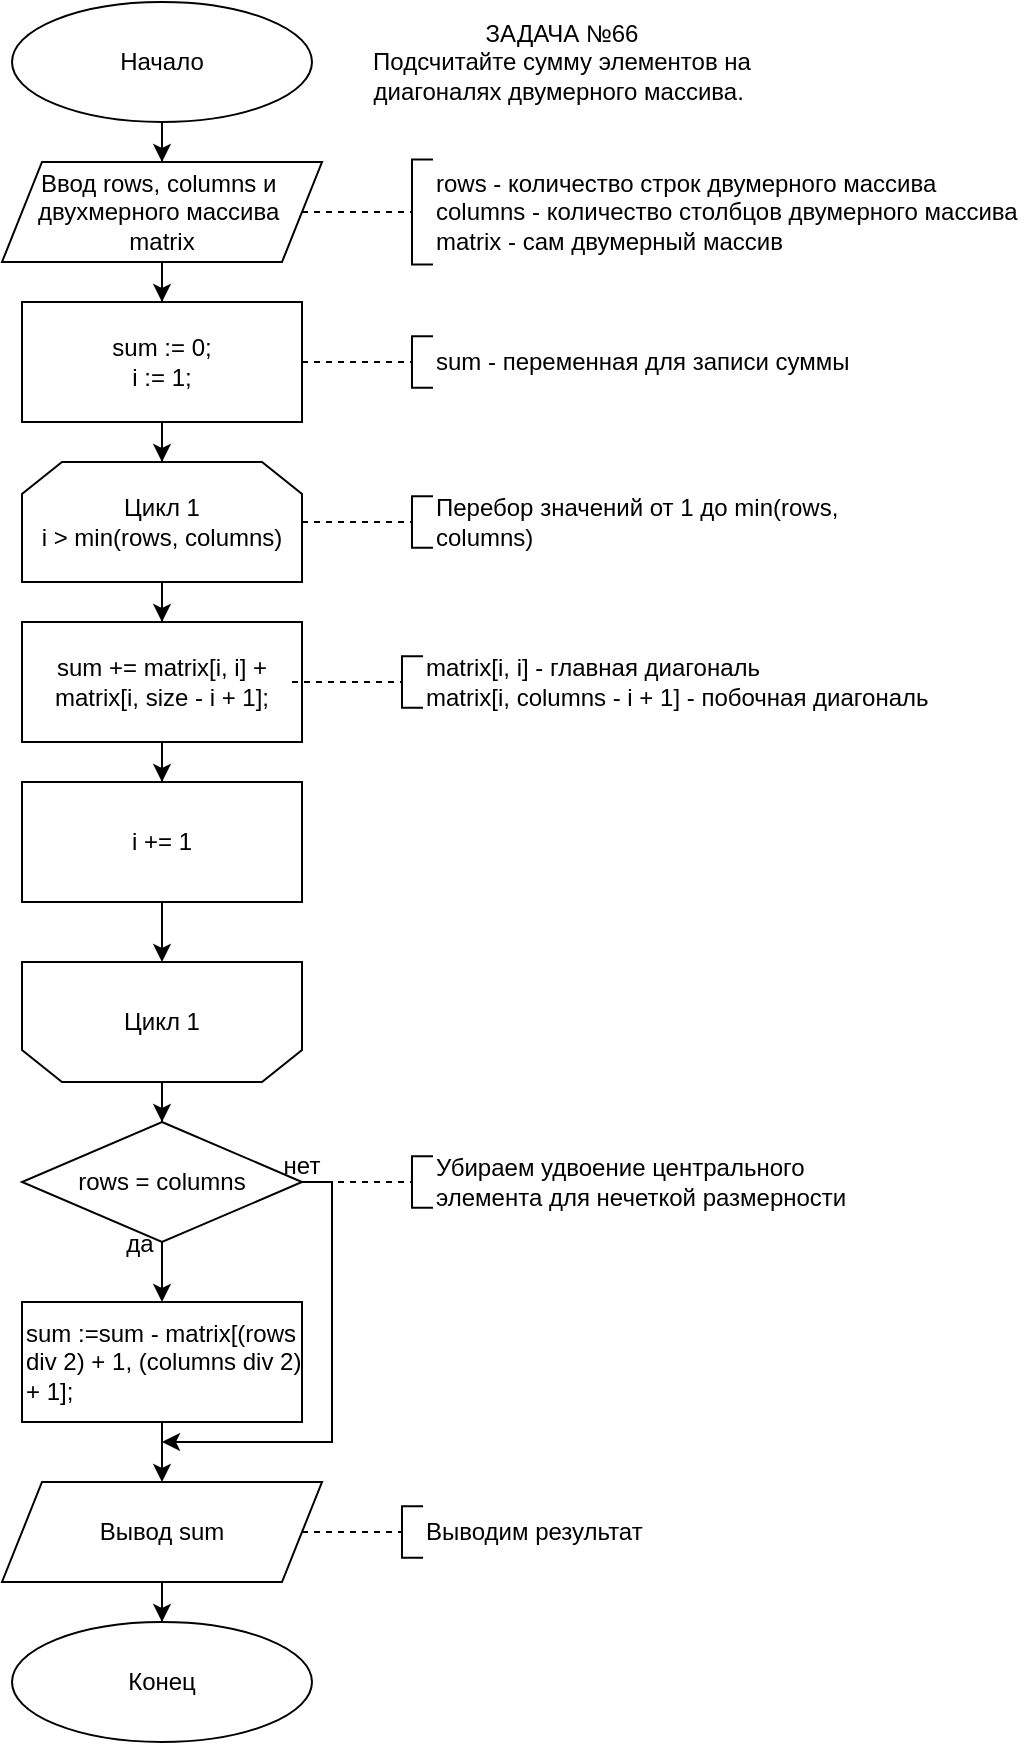 <mxfile version="25.0.3">
  <diagram name="Страница — 1" id="EclzNrds-NZ3ug63e4lx">
    <mxGraphModel dx="1290" dy="1736" grid="1" gridSize="10" guides="1" tooltips="1" connect="1" arrows="1" fold="1" page="1" pageScale="1" pageWidth="827" pageHeight="1169" math="0" shadow="0">
      <root>
        <mxCell id="0" />
        <mxCell id="1" parent="0" />
        <mxCell id="xZHqeH_8xTrkQgz-fUOX-1" style="edgeStyle=orthogonalEdgeStyle;rounded=0;orthogonalLoop=1;jettySize=auto;html=1;" parent="1" source="xZHqeH_8xTrkQgz-fUOX-2" target="xZHqeH_8xTrkQgz-fUOX-4" edge="1">
          <mxGeometry relative="1" as="geometry" />
        </mxCell>
        <mxCell id="xZHqeH_8xTrkQgz-fUOX-2" value="Начало" style="ellipse;whiteSpace=wrap;html=1;" parent="1" vertex="1">
          <mxGeometry x="170" y="-50" width="150" height="60" as="geometry" />
        </mxCell>
        <mxCell id="xZHqeH_8xTrkQgz-fUOX-3" style="edgeStyle=orthogonalEdgeStyle;rounded=0;orthogonalLoop=1;jettySize=auto;html=1;" parent="1" source="xZHqeH_8xTrkQgz-fUOX-4" target="xZHqeH_8xTrkQgz-fUOX-6" edge="1">
          <mxGeometry relative="1" as="geometry" />
        </mxCell>
        <mxCell id="xZHqeH_8xTrkQgz-fUOX-4" value="Ввод rows, columns и&amp;nbsp;&lt;div&gt;двухмерного массива&amp;nbsp;&lt;/div&gt;&lt;div&gt;matrix&lt;/div&gt;" style="shape=parallelogram;perimeter=parallelogramPerimeter;whiteSpace=wrap;html=1;fixedSize=1;" parent="1" vertex="1">
          <mxGeometry x="165" y="30" width="160" height="50" as="geometry" />
        </mxCell>
        <mxCell id="xZHqeH_8xTrkQgz-fUOX-5" style="edgeStyle=orthogonalEdgeStyle;rounded=0;orthogonalLoop=1;jettySize=auto;html=1;" parent="1" source="xZHqeH_8xTrkQgz-fUOX-6" target="xZHqeH_8xTrkQgz-fUOX-9" edge="1">
          <mxGeometry relative="1" as="geometry" />
        </mxCell>
        <mxCell id="xZHqeH_8xTrkQgz-fUOX-6" value="sum := 0;&lt;div&gt;i := 1;&lt;/div&gt;" style="rounded=0;whiteSpace=wrap;html=1;" parent="1" vertex="1">
          <mxGeometry x="175" y="100" width="140" height="60" as="geometry" />
        </mxCell>
        <mxCell id="xZHqeH_8xTrkQgz-fUOX-7" value="Конец" style="ellipse;whiteSpace=wrap;html=1;" parent="1" vertex="1">
          <mxGeometry x="170" y="760" width="150" height="60" as="geometry" />
        </mxCell>
        <mxCell id="xZHqeH_8xTrkQgz-fUOX-8" style="edgeStyle=orthogonalEdgeStyle;rounded=0;orthogonalLoop=1;jettySize=auto;html=1;" parent="1" source="xZHqeH_8xTrkQgz-fUOX-9" target="xZHqeH_8xTrkQgz-fUOX-10" edge="1">
          <mxGeometry relative="1" as="geometry" />
        </mxCell>
        <mxCell id="xZHqeH_8xTrkQgz-fUOX-9" value="Цикл 1&lt;div&gt;i &amp;gt; min(rows, columns)&lt;/div&gt;" style="shape=loopLimit;whiteSpace=wrap;html=1;" parent="1" vertex="1">
          <mxGeometry x="175" y="180" width="140" height="60" as="geometry" />
        </mxCell>
        <mxCell id="xZHqeH_8xTrkQgz-fUOX-44" style="edgeStyle=orthogonalEdgeStyle;rounded=0;orthogonalLoop=1;jettySize=auto;html=1;" parent="1" source="xZHqeH_8xTrkQgz-fUOX-10" target="xZHqeH_8xTrkQgz-fUOX-40" edge="1">
          <mxGeometry relative="1" as="geometry" />
        </mxCell>
        <mxCell id="xZHqeH_8xTrkQgz-fUOX-10" value="sum += matrix[i, i] + matrix[i, size - i + 1];" style="rounded=0;whiteSpace=wrap;html=1;" parent="1" vertex="1">
          <mxGeometry x="175" y="260" width="140" height="60" as="geometry" />
        </mxCell>
        <mxCell id="xZHqeH_8xTrkQgz-fUOX-51" style="edgeStyle=orthogonalEdgeStyle;rounded=0;orthogonalLoop=1;jettySize=auto;html=1;" parent="1" source="xZHqeH_8xTrkQgz-fUOX-19" target="xZHqeH_8xTrkQgz-fUOX-48" edge="1">
          <mxGeometry relative="1" as="geometry" />
        </mxCell>
        <mxCell id="xZHqeH_8xTrkQgz-fUOX-19" value="Цикл 1" style="shape=loopLimit;whiteSpace=wrap;html=1;direction=west;" parent="1" vertex="1">
          <mxGeometry x="175" y="430" width="140" height="60" as="geometry" />
        </mxCell>
        <mxCell id="xZHqeH_8xTrkQgz-fUOX-20" style="edgeStyle=orthogonalEdgeStyle;rounded=0;orthogonalLoop=1;jettySize=auto;html=1;" parent="1" source="xZHqeH_8xTrkQgz-fUOX-21" target="xZHqeH_8xTrkQgz-fUOX-7" edge="1">
          <mxGeometry relative="1" as="geometry" />
        </mxCell>
        <mxCell id="xZHqeH_8xTrkQgz-fUOX-21" value="Вывод sum" style="shape=parallelogram;perimeter=parallelogramPerimeter;whiteSpace=wrap;html=1;fixedSize=1;" parent="1" vertex="1">
          <mxGeometry x="165" y="690" width="160" height="50" as="geometry" />
        </mxCell>
        <mxCell id="xZHqeH_8xTrkQgz-fUOX-22" value="" style="endArrow=none;dashed=1;html=1;rounded=0;" parent="1" target="xZHqeH_8xTrkQgz-fUOX-23" edge="1">
          <mxGeometry width="50" height="50" relative="1" as="geometry">
            <mxPoint x="315" y="55" as="sourcePoint" />
            <mxPoint x="390" y="60" as="targetPoint" />
          </mxGeometry>
        </mxCell>
        <mxCell id="xZHqeH_8xTrkQgz-fUOX-23" value="" style="shape=partialRectangle;whiteSpace=wrap;html=1;bottom=1;right=1;left=1;top=0;fillColor=none;routingCenterX=-0.5;rotation=90;" parent="1" vertex="1">
          <mxGeometry x="348.75" y="50" width="52.5" height="10" as="geometry" />
        </mxCell>
        <mxCell id="xZHqeH_8xTrkQgz-fUOX-24" value="rows - количество строк двумерного массива&lt;br&gt;columns - количество столбцов двумерного массива&lt;br&gt;matrix - сам двумерный массив" style="text;html=1;align=left;verticalAlign=middle;whiteSpace=wrap;rounded=0;" parent="1" vertex="1">
          <mxGeometry x="380" y="40" width="300" height="30" as="geometry" />
        </mxCell>
        <mxCell id="xZHqeH_8xTrkQgz-fUOX-25" value="" style="endArrow=none;dashed=1;html=1;rounded=0;" parent="1" target="xZHqeH_8xTrkQgz-fUOX-26" edge="1">
          <mxGeometry width="50" height="50" relative="1" as="geometry">
            <mxPoint x="315" y="130" as="sourcePoint" />
            <mxPoint x="390" y="135" as="targetPoint" />
          </mxGeometry>
        </mxCell>
        <mxCell id="xZHqeH_8xTrkQgz-fUOX-26" value="" style="shape=partialRectangle;whiteSpace=wrap;html=1;bottom=1;right=1;left=1;top=0;fillColor=none;routingCenterX=-0.5;rotation=90;" parent="1" vertex="1">
          <mxGeometry x="362.18" y="125" width="25.63" height="10" as="geometry" />
        </mxCell>
        <mxCell id="xZHqeH_8xTrkQgz-fUOX-27" value="sum - переменная для записи суммы" style="text;html=1;align=left;verticalAlign=middle;whiteSpace=wrap;rounded=0;" parent="1" vertex="1">
          <mxGeometry x="380" y="115" width="230" height="30" as="geometry" />
        </mxCell>
        <mxCell id="xZHqeH_8xTrkQgz-fUOX-28" value="" style="endArrow=none;dashed=1;html=1;rounded=0;" parent="1" target="xZHqeH_8xTrkQgz-fUOX-29" edge="1">
          <mxGeometry width="50" height="50" relative="1" as="geometry">
            <mxPoint x="315" y="210" as="sourcePoint" />
            <mxPoint x="390" y="215" as="targetPoint" />
          </mxGeometry>
        </mxCell>
        <mxCell id="xZHqeH_8xTrkQgz-fUOX-29" value="" style="shape=partialRectangle;whiteSpace=wrap;html=1;bottom=1;right=1;left=1;top=0;fillColor=none;routingCenterX=-0.5;rotation=90;" parent="1" vertex="1">
          <mxGeometry x="362.18" y="205" width="25.63" height="10" as="geometry" />
        </mxCell>
        <mxCell id="xZHqeH_8xTrkQgz-fUOX-30" value="Перебор значений от 1 до&amp;nbsp;&lt;span style=&quot;text-align: center;&quot;&gt;min(rows, columns)&lt;/span&gt;" style="text;html=1;align=left;verticalAlign=middle;whiteSpace=wrap;rounded=0;" parent="1" vertex="1">
          <mxGeometry x="380" y="195" width="230" height="30" as="geometry" />
        </mxCell>
        <mxCell id="xZHqeH_8xTrkQgz-fUOX-34" value="" style="endArrow=none;dashed=1;html=1;rounded=0;" parent="1" target="xZHqeH_8xTrkQgz-fUOX-35" edge="1">
          <mxGeometry width="50" height="50" relative="1" as="geometry">
            <mxPoint x="315" y="715" as="sourcePoint" />
            <mxPoint x="385" y="720" as="targetPoint" />
          </mxGeometry>
        </mxCell>
        <mxCell id="xZHqeH_8xTrkQgz-fUOX-35" value="" style="shape=partialRectangle;whiteSpace=wrap;html=1;bottom=1;right=1;left=1;top=0;fillColor=none;routingCenterX=-0.5;rotation=90;" parent="1" vertex="1">
          <mxGeometry x="357.18" y="710" width="25.63" height="10" as="geometry" />
        </mxCell>
        <mxCell id="xZHqeH_8xTrkQgz-fUOX-36" value="Выводим результат" style="text;html=1;align=left;verticalAlign=middle;whiteSpace=wrap;rounded=0;" parent="1" vertex="1">
          <mxGeometry x="375" y="700" width="230" height="30" as="geometry" />
        </mxCell>
        <mxCell id="xZHqeH_8xTrkQgz-fUOX-39" style="edgeStyle=orthogonalEdgeStyle;rounded=0;orthogonalLoop=1;jettySize=auto;html=1;" parent="1" source="xZHqeH_8xTrkQgz-fUOX-40" target="xZHqeH_8xTrkQgz-fUOX-19" edge="1">
          <mxGeometry relative="1" as="geometry" />
        </mxCell>
        <mxCell id="xZHqeH_8xTrkQgz-fUOX-40" value="i += 1" style="rounded=0;whiteSpace=wrap;html=1;" parent="1" vertex="1">
          <mxGeometry x="175" y="340" width="140" height="60" as="geometry" />
        </mxCell>
        <mxCell id="xZHqeH_8xTrkQgz-fUOX-45" value="" style="endArrow=none;dashed=1;html=1;rounded=0;" parent="1" target="xZHqeH_8xTrkQgz-fUOX-46" edge="1">
          <mxGeometry width="50" height="50" relative="1" as="geometry">
            <mxPoint x="310" y="290" as="sourcePoint" />
            <mxPoint x="385" y="295" as="targetPoint" />
          </mxGeometry>
        </mxCell>
        <mxCell id="xZHqeH_8xTrkQgz-fUOX-46" value="" style="shape=partialRectangle;whiteSpace=wrap;html=1;bottom=1;right=1;left=1;top=0;fillColor=none;routingCenterX=-0.5;rotation=90;" parent="1" vertex="1">
          <mxGeometry x="357.18" y="285" width="25.63" height="10" as="geometry" />
        </mxCell>
        <mxCell id="xZHqeH_8xTrkQgz-fUOX-47" value="&lt;span style=&quot;text-align: center;&quot;&gt;matrix[i, i] - главная диагональ&lt;br&gt;&lt;/span&gt;&lt;span style=&quot;text-align: center;&quot;&gt;matrix[i, columns - i + 1] - побочная диагональ&lt;/span&gt;&lt;span style=&quot;text-align: center;&quot;&gt;&lt;br&gt;&lt;/span&gt;" style="text;html=1;align=left;verticalAlign=middle;whiteSpace=wrap;rounded=0;" parent="1" vertex="1">
          <mxGeometry x="375" y="275" width="265" height="30" as="geometry" />
        </mxCell>
        <mxCell id="xZHqeH_8xTrkQgz-fUOX-52" value="" style="group" parent="1" vertex="1" connectable="0">
          <mxGeometry x="175" y="510" width="150" height="66" as="geometry" />
        </mxCell>
        <mxCell id="xZHqeH_8xTrkQgz-fUOX-56" style="edgeStyle=orthogonalEdgeStyle;rounded=0;orthogonalLoop=1;jettySize=auto;html=1;" parent="xZHqeH_8xTrkQgz-fUOX-52" source="xZHqeH_8xTrkQgz-fUOX-48" edge="1">
          <mxGeometry relative="1" as="geometry">
            <mxPoint x="70" y="160" as="targetPoint" />
            <Array as="points">
              <mxPoint x="155" y="30" />
              <mxPoint x="155" y="160" />
            </Array>
          </mxGeometry>
        </mxCell>
        <mxCell id="xZHqeH_8xTrkQgz-fUOX-48" value="rows = columns" style="rhombus;whiteSpace=wrap;html=1;" parent="xZHqeH_8xTrkQgz-fUOX-52" vertex="1">
          <mxGeometry width="140" height="60" as="geometry" />
        </mxCell>
        <mxCell id="xZHqeH_8xTrkQgz-fUOX-49" value="да" style="text;html=1;align=center;verticalAlign=middle;whiteSpace=wrap;rounded=0;" parent="xZHqeH_8xTrkQgz-fUOX-52" vertex="1">
          <mxGeometry x="49" y="56" width="20" height="10" as="geometry" />
        </mxCell>
        <mxCell id="xZHqeH_8xTrkQgz-fUOX-50" value="нет" style="text;html=1;align=center;verticalAlign=middle;whiteSpace=wrap;rounded=0;" parent="xZHqeH_8xTrkQgz-fUOX-52" vertex="1">
          <mxGeometry x="130" y="17" width="20" height="10" as="geometry" />
        </mxCell>
        <mxCell id="xZHqeH_8xTrkQgz-fUOX-55" style="edgeStyle=orthogonalEdgeStyle;rounded=0;orthogonalLoop=1;jettySize=auto;html=1;" parent="1" source="xZHqeH_8xTrkQgz-fUOX-53" target="xZHqeH_8xTrkQgz-fUOX-21" edge="1">
          <mxGeometry relative="1" as="geometry" />
        </mxCell>
        <mxCell id="xZHqeH_8xTrkQgz-fUOX-53" value="sum :=sum - matrix[(rows div 2) + 1, (columns div 2) + 1];" style="rounded=0;whiteSpace=wrap;html=1;align=left;" parent="1" vertex="1">
          <mxGeometry x="175" y="600" width="140" height="60" as="geometry" />
        </mxCell>
        <mxCell id="xZHqeH_8xTrkQgz-fUOX-54" style="edgeStyle=orthogonalEdgeStyle;rounded=0;orthogonalLoop=1;jettySize=auto;html=1;" parent="1" source="xZHqeH_8xTrkQgz-fUOX-48" target="xZHqeH_8xTrkQgz-fUOX-53" edge="1">
          <mxGeometry relative="1" as="geometry" />
        </mxCell>
        <mxCell id="xZHqeH_8xTrkQgz-fUOX-58" value="" style="endArrow=none;dashed=1;html=1;rounded=0;" parent="1" target="xZHqeH_8xTrkQgz-fUOX-59" edge="1">
          <mxGeometry width="50" height="50" relative="1" as="geometry">
            <mxPoint x="315" y="540" as="sourcePoint" />
            <mxPoint x="390" y="545" as="targetPoint" />
          </mxGeometry>
        </mxCell>
        <mxCell id="xZHqeH_8xTrkQgz-fUOX-59" value="" style="shape=partialRectangle;whiteSpace=wrap;html=1;bottom=1;right=1;left=1;top=0;fillColor=none;routingCenterX=-0.5;rotation=90;" parent="1" vertex="1">
          <mxGeometry x="362.18" y="535" width="25.63" height="10" as="geometry" />
        </mxCell>
        <mxCell id="xZHqeH_8xTrkQgz-fUOX-60" value="&lt;span style=&quot;text-align: center;&quot;&gt;Убираем удвоение центрального элемента для нечеткой размерности&lt;br&gt;&lt;/span&gt;" style="text;html=1;align=left;verticalAlign=middle;whiteSpace=wrap;rounded=0;" parent="1" vertex="1">
          <mxGeometry x="380" y="525" width="230" height="30" as="geometry" />
        </mxCell>
        <mxCell id="sElVziIfgcbQdRzRlIm5-1" value="ЗАДАЧА №66&lt;div&gt;Подсчитайте сумму элементов на диагоналях двумерного массива.&amp;nbsp;&lt;br&gt;&lt;/div&gt;" style="text;html=1;align=center;verticalAlign=middle;whiteSpace=wrap;rounded=0;" parent="1" vertex="1">
          <mxGeometry x="320" y="-35" width="250" height="30" as="geometry" />
        </mxCell>
      </root>
    </mxGraphModel>
  </diagram>
</mxfile>
